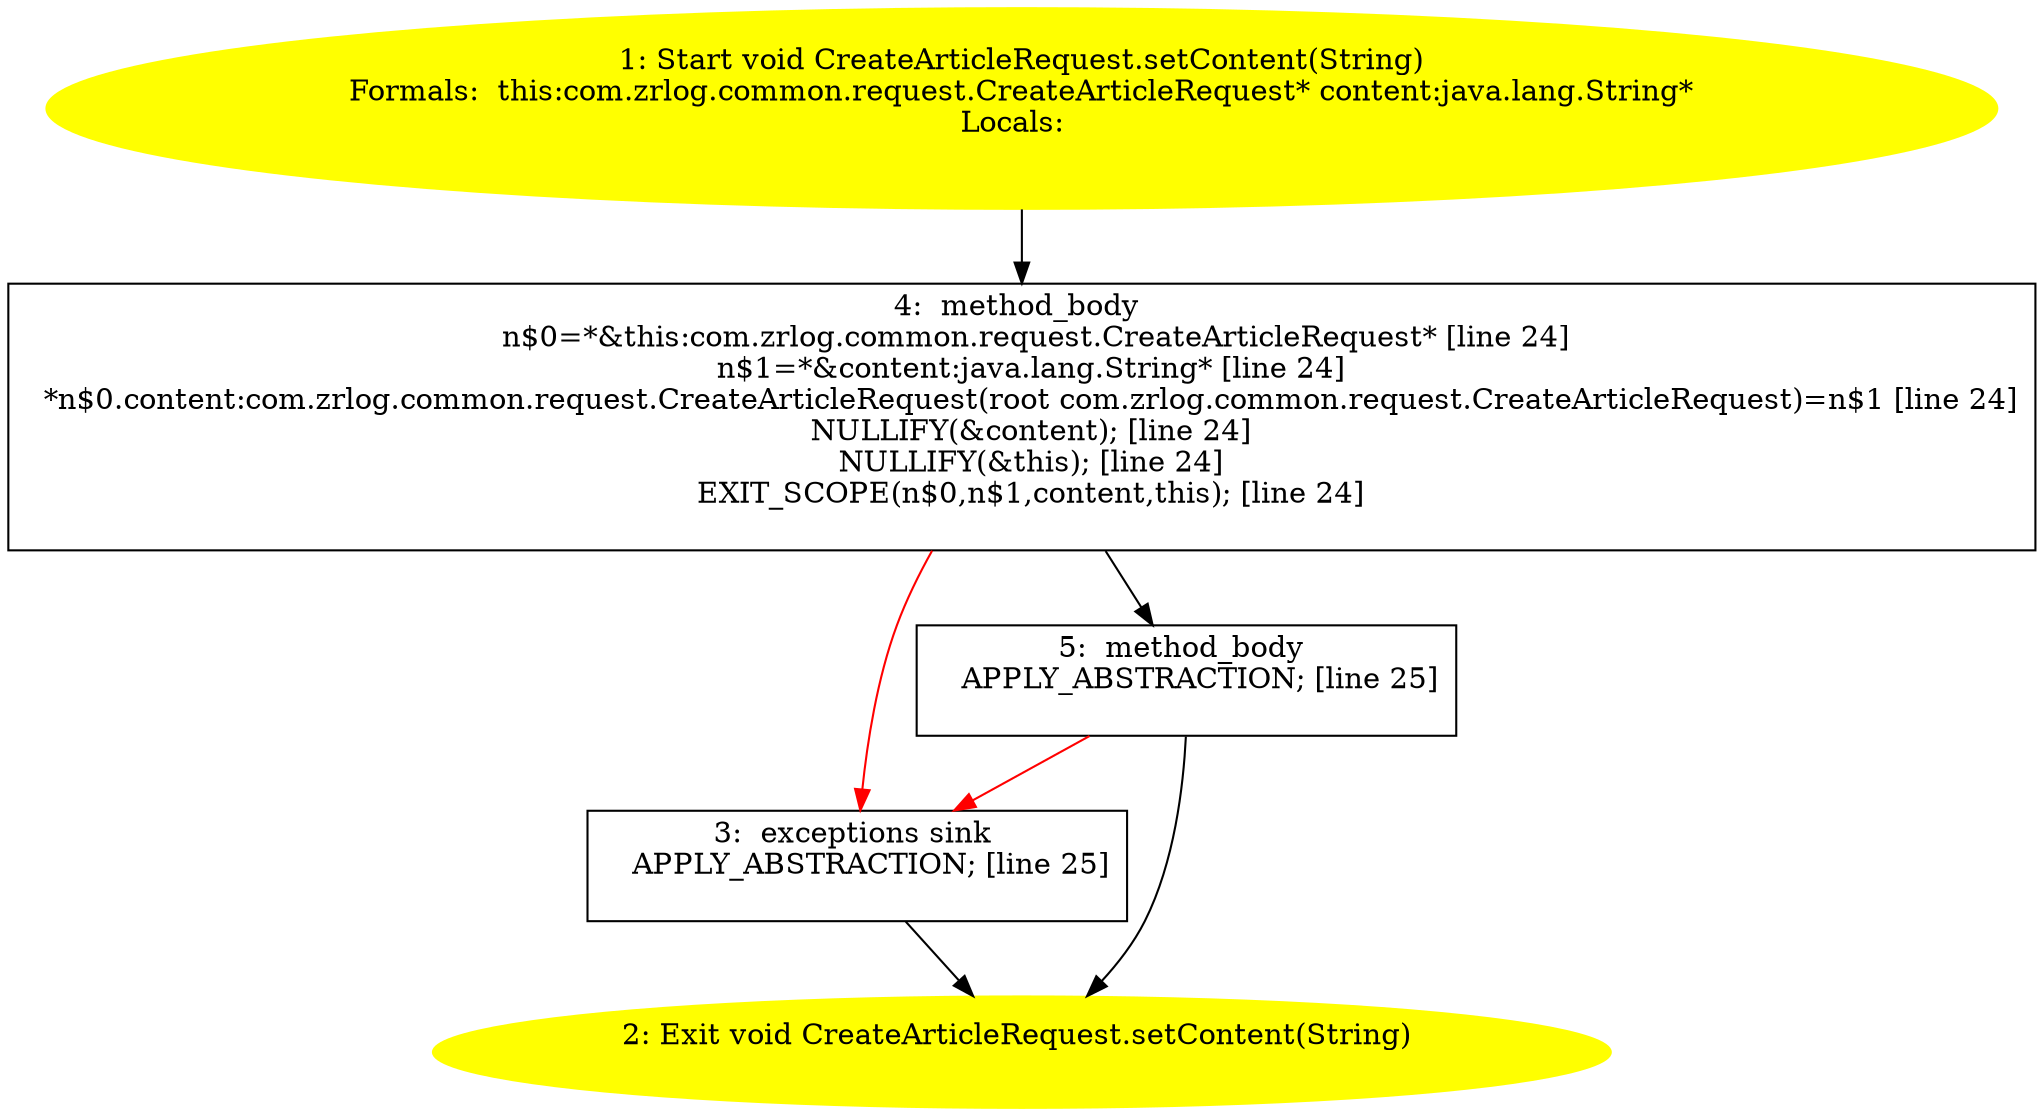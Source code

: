 /* @generated */
digraph cfg {
"com.zrlog.common.request.CreateArticleRequest.setContent(java.lang.String):void.9324f1bd74eb9eac802c5549270c6052_1" [label="1: Start void CreateArticleRequest.setContent(String)\nFormals:  this:com.zrlog.common.request.CreateArticleRequest* content:java.lang.String*\nLocals:  \n  " color=yellow style=filled]
	

	 "com.zrlog.common.request.CreateArticleRequest.setContent(java.lang.String):void.9324f1bd74eb9eac802c5549270c6052_1" -> "com.zrlog.common.request.CreateArticleRequest.setContent(java.lang.String):void.9324f1bd74eb9eac802c5549270c6052_4" ;
"com.zrlog.common.request.CreateArticleRequest.setContent(java.lang.String):void.9324f1bd74eb9eac802c5549270c6052_2" [label="2: Exit void CreateArticleRequest.setContent(String) \n  " color=yellow style=filled]
	

"com.zrlog.common.request.CreateArticleRequest.setContent(java.lang.String):void.9324f1bd74eb9eac802c5549270c6052_3" [label="3:  exceptions sink \n   APPLY_ABSTRACTION; [line 25]\n " shape="box"]
	

	 "com.zrlog.common.request.CreateArticleRequest.setContent(java.lang.String):void.9324f1bd74eb9eac802c5549270c6052_3" -> "com.zrlog.common.request.CreateArticleRequest.setContent(java.lang.String):void.9324f1bd74eb9eac802c5549270c6052_2" ;
"com.zrlog.common.request.CreateArticleRequest.setContent(java.lang.String):void.9324f1bd74eb9eac802c5549270c6052_4" [label="4:  method_body \n   n$0=*&this:com.zrlog.common.request.CreateArticleRequest* [line 24]\n  n$1=*&content:java.lang.String* [line 24]\n  *n$0.content:com.zrlog.common.request.CreateArticleRequest(root com.zrlog.common.request.CreateArticleRequest)=n$1 [line 24]\n  NULLIFY(&content); [line 24]\n  NULLIFY(&this); [line 24]\n  EXIT_SCOPE(n$0,n$1,content,this); [line 24]\n " shape="box"]
	

	 "com.zrlog.common.request.CreateArticleRequest.setContent(java.lang.String):void.9324f1bd74eb9eac802c5549270c6052_4" -> "com.zrlog.common.request.CreateArticleRequest.setContent(java.lang.String):void.9324f1bd74eb9eac802c5549270c6052_5" ;
	 "com.zrlog.common.request.CreateArticleRequest.setContent(java.lang.String):void.9324f1bd74eb9eac802c5549270c6052_4" -> "com.zrlog.common.request.CreateArticleRequest.setContent(java.lang.String):void.9324f1bd74eb9eac802c5549270c6052_3" [color="red" ];
"com.zrlog.common.request.CreateArticleRequest.setContent(java.lang.String):void.9324f1bd74eb9eac802c5549270c6052_5" [label="5:  method_body \n   APPLY_ABSTRACTION; [line 25]\n " shape="box"]
	

	 "com.zrlog.common.request.CreateArticleRequest.setContent(java.lang.String):void.9324f1bd74eb9eac802c5549270c6052_5" -> "com.zrlog.common.request.CreateArticleRequest.setContent(java.lang.String):void.9324f1bd74eb9eac802c5549270c6052_2" ;
	 "com.zrlog.common.request.CreateArticleRequest.setContent(java.lang.String):void.9324f1bd74eb9eac802c5549270c6052_5" -> "com.zrlog.common.request.CreateArticleRequest.setContent(java.lang.String):void.9324f1bd74eb9eac802c5549270c6052_3" [color="red" ];
}
